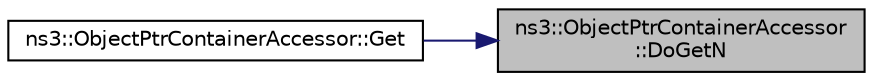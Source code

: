 digraph "ns3::ObjectPtrContainerAccessor::DoGetN"
{
 // LATEX_PDF_SIZE
  edge [fontname="Helvetica",fontsize="10",labelfontname="Helvetica",labelfontsize="10"];
  node [fontname="Helvetica",fontsize="10",shape=record];
  rankdir="RL";
  Node1 [label="ns3::ObjectPtrContainerAccessor\l::DoGetN",height=0.2,width=0.4,color="black", fillcolor="grey75", style="filled", fontcolor="black",tooltip="Get the number of instances in the container."];
  Node1 -> Node2 [dir="back",color="midnightblue",fontsize="10",style="solid",fontname="Helvetica"];
  Node2 [label="ns3::ObjectPtrContainerAccessor::Get",height=0.2,width=0.4,color="black", fillcolor="white", style="filled",URL="$classns3_1_1_object_ptr_container_accessor.html#aeef1cf6a266adced737a7bd5cd807ddc",tooltip=" "];
}
